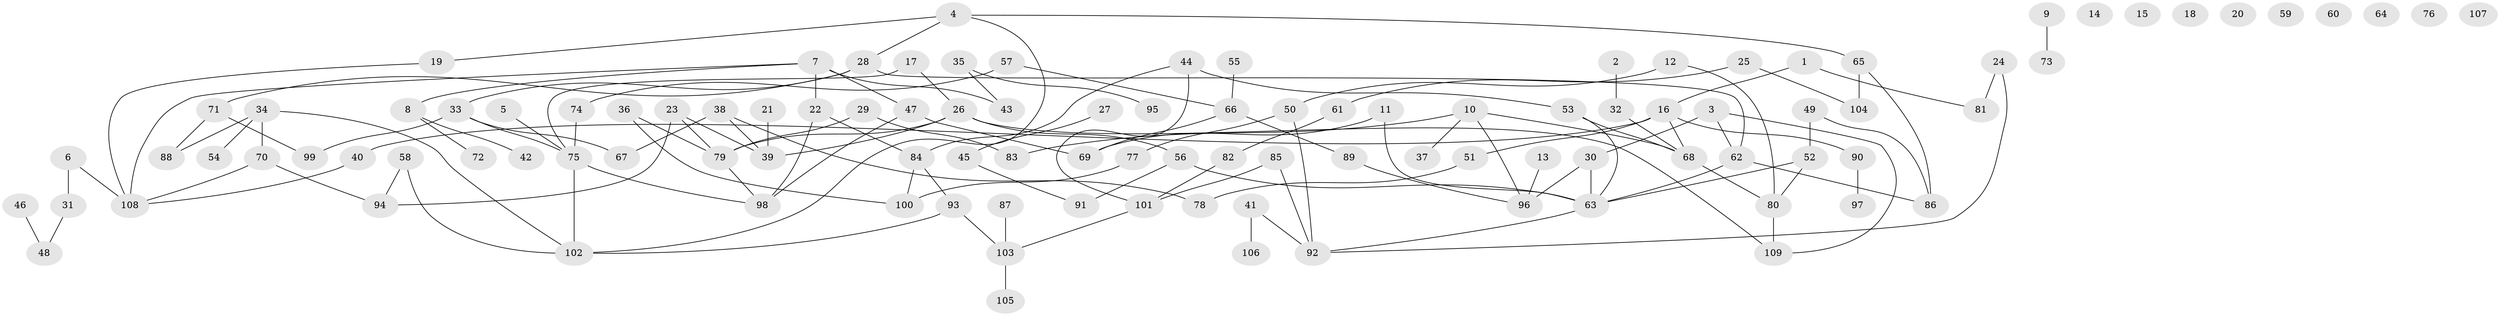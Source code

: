 // Generated by graph-tools (version 1.1) at 2025/49/03/09/25 03:49:09]
// undirected, 109 vertices, 132 edges
graph export_dot {
graph [start="1"]
  node [color=gray90,style=filled];
  1;
  2;
  3;
  4;
  5;
  6;
  7;
  8;
  9;
  10;
  11;
  12;
  13;
  14;
  15;
  16;
  17;
  18;
  19;
  20;
  21;
  22;
  23;
  24;
  25;
  26;
  27;
  28;
  29;
  30;
  31;
  32;
  33;
  34;
  35;
  36;
  37;
  38;
  39;
  40;
  41;
  42;
  43;
  44;
  45;
  46;
  47;
  48;
  49;
  50;
  51;
  52;
  53;
  54;
  55;
  56;
  57;
  58;
  59;
  60;
  61;
  62;
  63;
  64;
  65;
  66;
  67;
  68;
  69;
  70;
  71;
  72;
  73;
  74;
  75;
  76;
  77;
  78;
  79;
  80;
  81;
  82;
  83;
  84;
  85;
  86;
  87;
  88;
  89;
  90;
  91;
  92;
  93;
  94;
  95;
  96;
  97;
  98;
  99;
  100;
  101;
  102;
  103;
  104;
  105;
  106;
  107;
  108;
  109;
  1 -- 16;
  1 -- 81;
  2 -- 32;
  3 -- 30;
  3 -- 62;
  3 -- 109;
  4 -- 19;
  4 -- 28;
  4 -- 65;
  4 -- 102;
  5 -- 75;
  6 -- 31;
  6 -- 108;
  7 -- 8;
  7 -- 22;
  7 -- 43;
  7 -- 47;
  7 -- 108;
  8 -- 42;
  8 -- 72;
  9 -- 73;
  10 -- 37;
  10 -- 68;
  10 -- 83;
  10 -- 96;
  11 -- 63;
  11 -- 69;
  12 -- 50;
  12 -- 80;
  13 -- 96;
  16 -- 40;
  16 -- 51;
  16 -- 68;
  16 -- 90;
  17 -- 26;
  17 -- 75;
  19 -- 108;
  21 -- 39;
  22 -- 84;
  22 -- 98;
  23 -- 39;
  23 -- 79;
  23 -- 94;
  24 -- 81;
  24 -- 92;
  25 -- 61;
  25 -- 104;
  26 -- 39;
  26 -- 56;
  26 -- 79;
  26 -- 109;
  27 -- 45;
  28 -- 33;
  28 -- 62;
  28 -- 71;
  29 -- 79;
  29 -- 83;
  30 -- 63;
  30 -- 96;
  31 -- 48;
  32 -- 68;
  33 -- 67;
  33 -- 75;
  33 -- 99;
  34 -- 54;
  34 -- 70;
  34 -- 88;
  34 -- 102;
  35 -- 43;
  35 -- 95;
  36 -- 79;
  36 -- 100;
  38 -- 39;
  38 -- 67;
  38 -- 78;
  40 -- 108;
  41 -- 92;
  41 -- 106;
  44 -- 53;
  44 -- 84;
  44 -- 101;
  45 -- 91;
  46 -- 48;
  47 -- 69;
  47 -- 98;
  49 -- 52;
  49 -- 86;
  50 -- 77;
  50 -- 92;
  51 -- 78;
  52 -- 63;
  52 -- 80;
  53 -- 63;
  53 -- 68;
  55 -- 66;
  56 -- 63;
  56 -- 91;
  57 -- 66;
  57 -- 74;
  58 -- 94;
  58 -- 102;
  61 -- 82;
  62 -- 63;
  62 -- 86;
  63 -- 92;
  65 -- 86;
  65 -- 104;
  66 -- 69;
  66 -- 89;
  68 -- 80;
  70 -- 94;
  70 -- 108;
  71 -- 88;
  71 -- 99;
  74 -- 75;
  75 -- 98;
  75 -- 102;
  77 -- 100;
  79 -- 98;
  80 -- 109;
  82 -- 101;
  84 -- 93;
  84 -- 100;
  85 -- 92;
  85 -- 101;
  87 -- 103;
  89 -- 96;
  90 -- 97;
  93 -- 102;
  93 -- 103;
  101 -- 103;
  103 -- 105;
}

